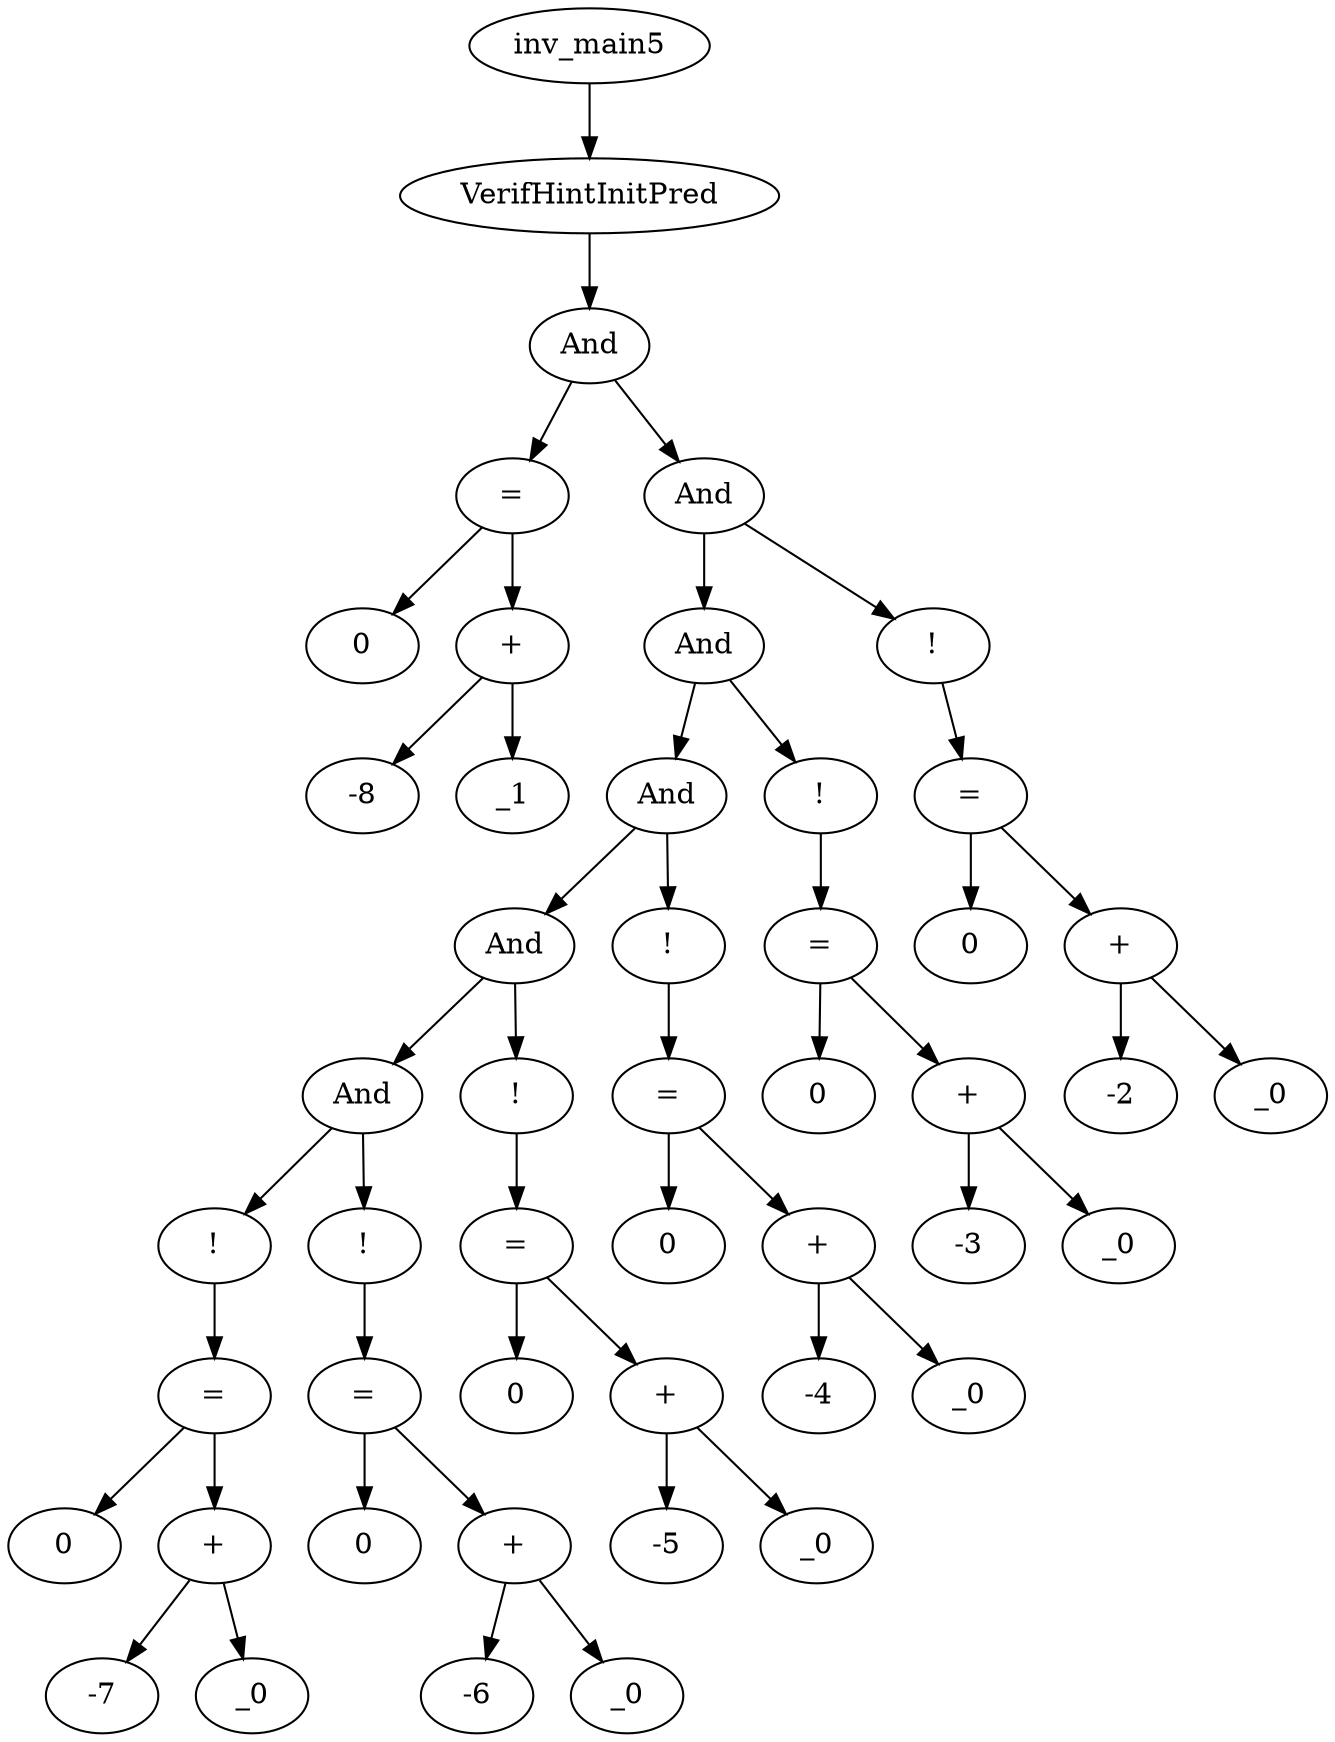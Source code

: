 digraph dag {
0 [label="inv_main5"];
1 [label="VerifHintInitPred"];
2 [label="And"];
3 [label="="];
4 [label="0"];
5 [label="+"];
6 [label="-8"];
7 [label="_1"];
8 [label="And"];
9 [label="And"];
10 [label="And"];
11 [label="And"];
12 [label="And"];
13 [label="!"];
14 [label="="];
15 [label="0"];
16 [label="+"];
17 [label="-7"];
18 [label="_0"];
19 [label="!"];
20 [label="="];
21 [label="0"];
22 [label="+"];
23 [label="-6"];
24 [label="_0"];
25 [label="!"];
26 [label="="];
27 [label="0"];
28 [label="+"];
29 [label="-5"];
30 [label="_0"];
31 [label="!"];
32 [label="="];
33 [label="0"];
34 [label="+"];
35 [label="-4"];
36 [label="_0"];
37 [label="!"];
38 [label="="];
39 [label="0"];
40 [label="+"];
41 [label="-3"];
42 [label="_0"];
43 [label="!"];
44 [label="="];
45 [label="0"];
46 [label="+"];
47 [label="-2"];
48 [label="_0"];
0->1
1->2
2->3
2 -> 8
3->5
3 -> 4
5->7
5 -> 6
8->9
8 -> 43
9->10
9 -> 37
10->11
10 -> 31
11->12
11 -> 25
12->13
12 -> 19
13->14
14->16
14 -> 15
16->18
16 -> 17
19->20
20->22
20 -> 21
22->24
22 -> 23
25->26
26->28
26 -> 27
28->30
28 -> 29
31->32
32->34
32 -> 33
34->36
34 -> 35
37->38
38->40
38 -> 39
40->42
40 -> 41
43->44
44->46
44 -> 45
46->48
46 -> 47
}

